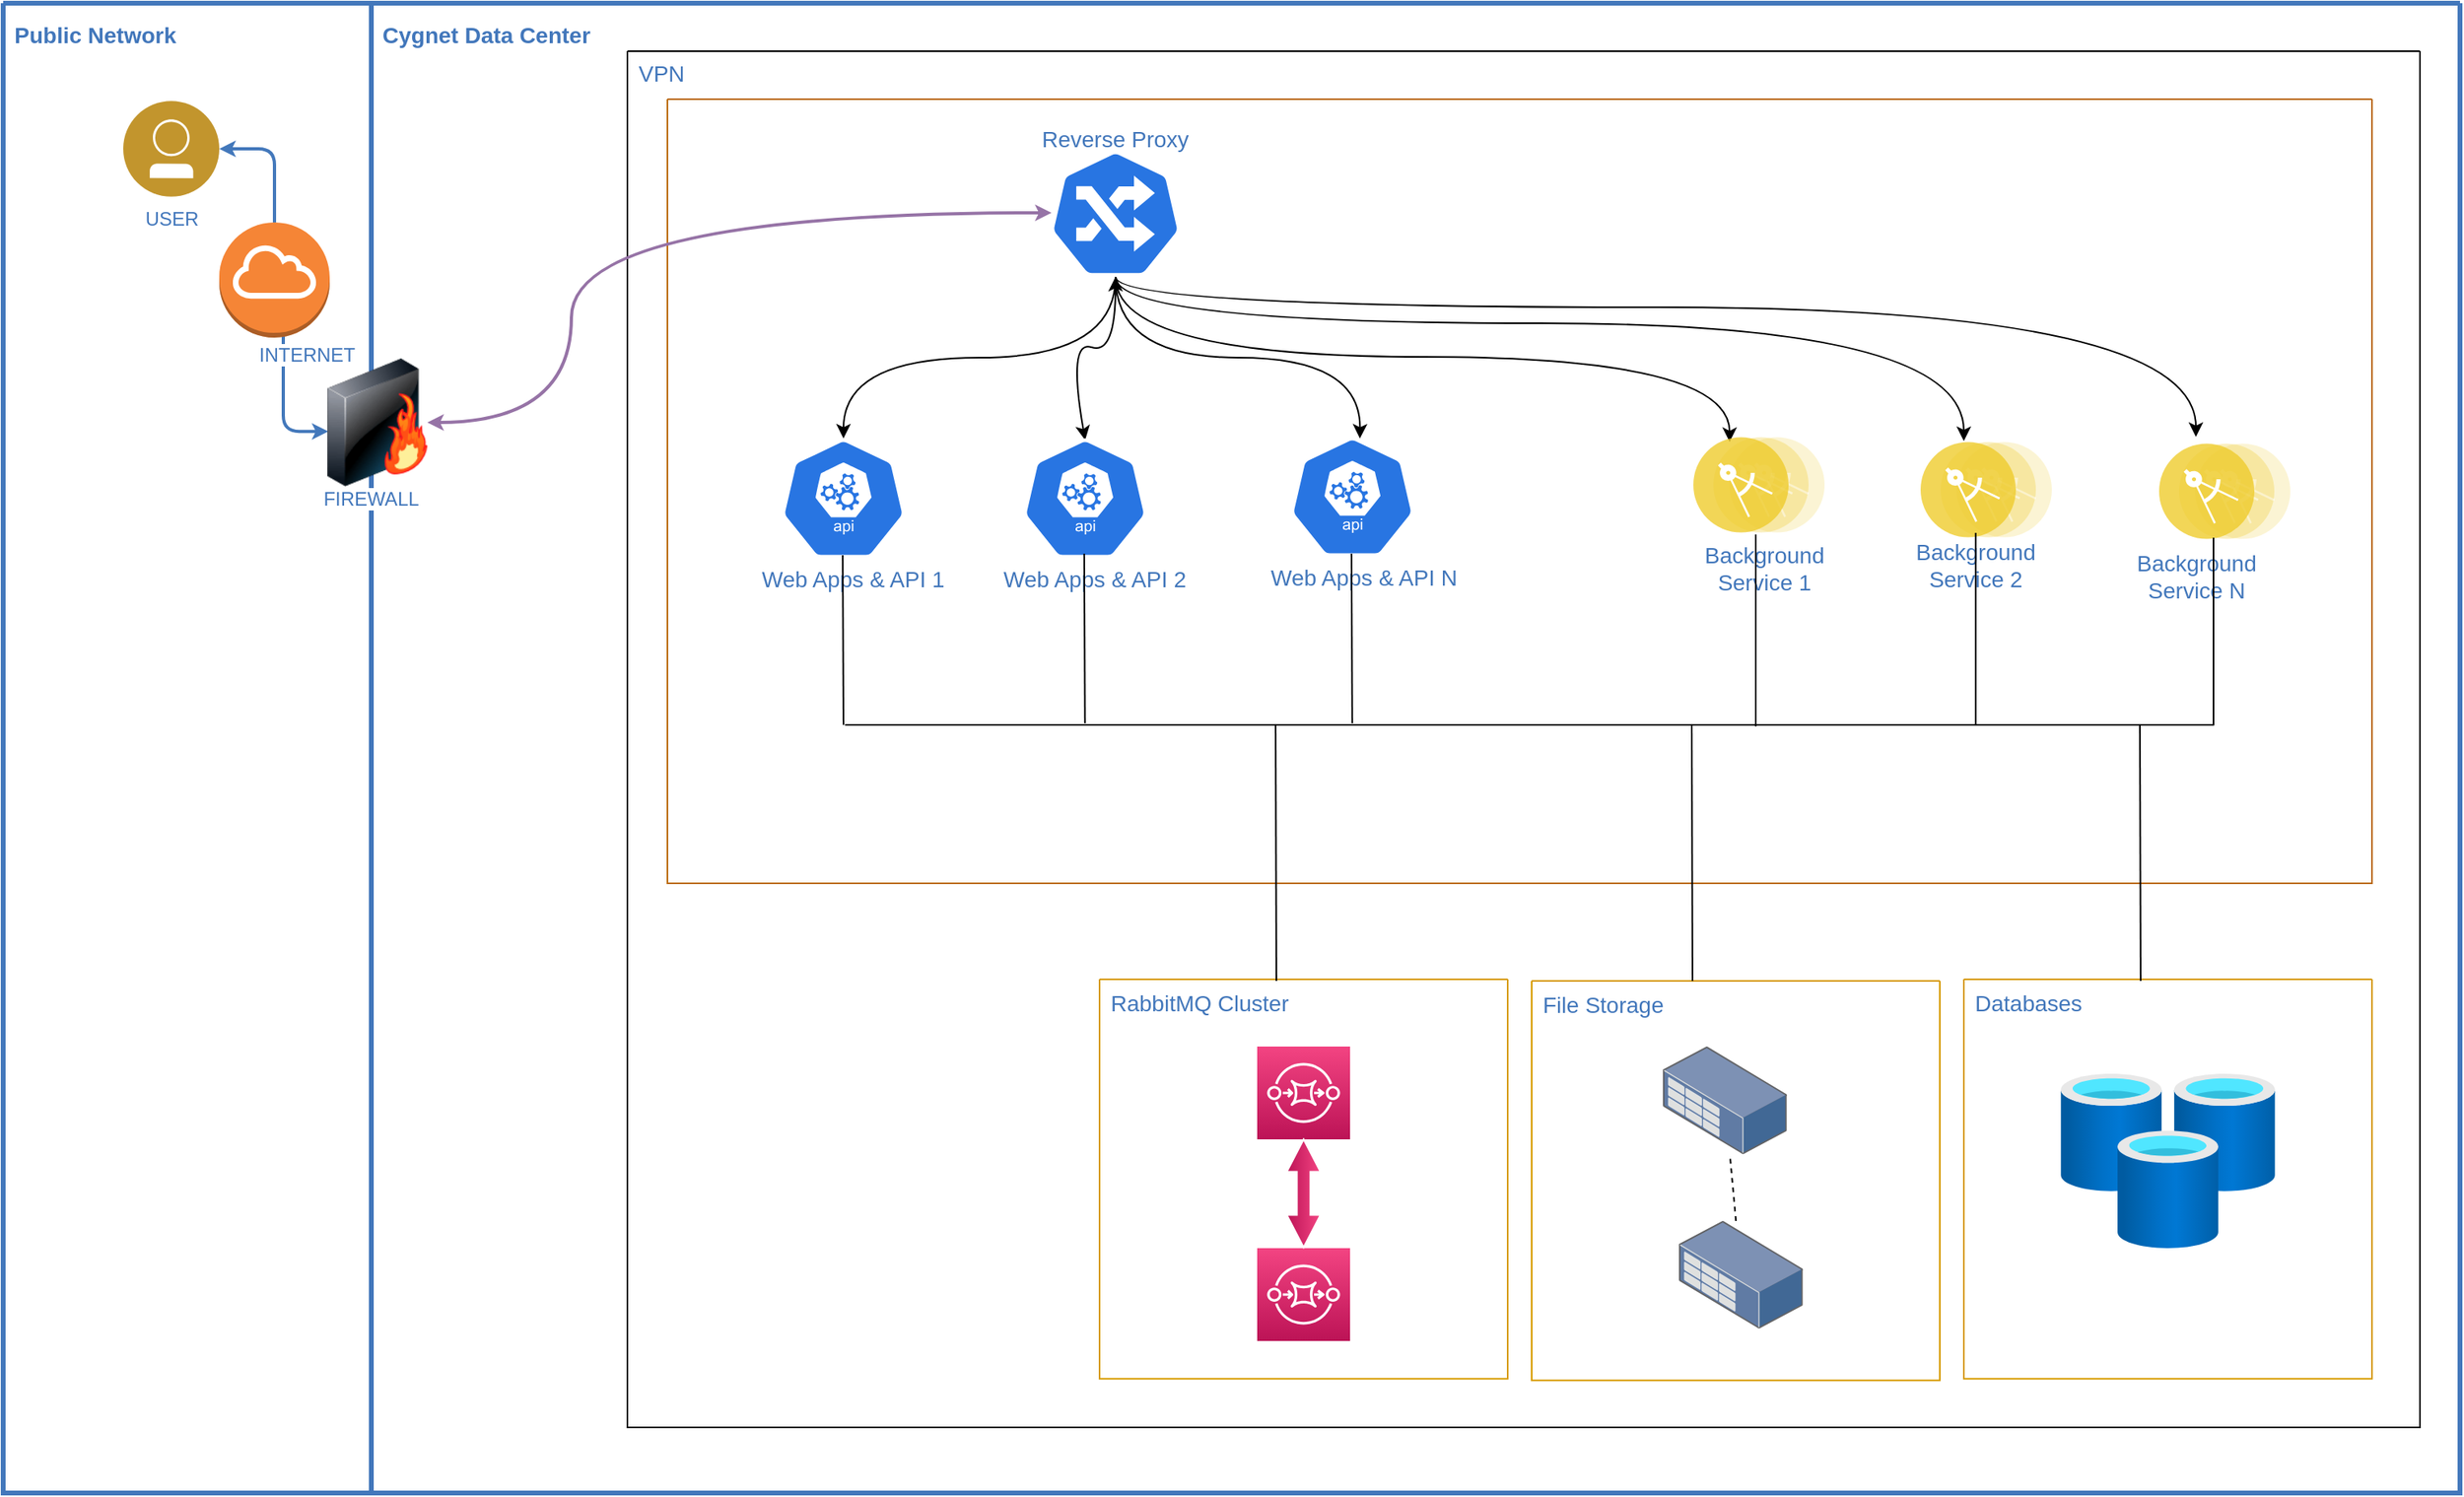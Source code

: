 <mxfile version="20.8.16" type="github">
  <diagram id="2f404044-711c-603c-8f00-f6bb4c023d3c" name="Page-1">
    <mxGraphModel dx="880" dy="427" grid="1" gridSize="10" guides="1" tooltips="1" connect="1" arrows="1" fold="1" page="1" pageScale="1" pageWidth="1169" pageHeight="827" background="#ffffff" math="0" shadow="0">
      <root>
        <mxCell id="0" />
        <mxCell id="1" parent="0" />
        <mxCell id="21" value="" style="swimlane;shadow=0;strokeColor=#4277BB;fillColor=#ffffff;fontColor=none;align=right;startSize=0;collapsible=0;noLabel=1;strokeWidth=3;" parent="1" vertex="1">
          <mxGeometry x="65" y="49" width="1535" height="931" as="geometry" />
        </mxCell>
        <mxCell id="22" value="Public Network" style="text;html=1;align=left;verticalAlign=middle;fontColor=#4277BB;shadow=0;dashed=0;strokeColor=none;fillColor=none;labelBackgroundColor=none;fontStyle=1;fontSize=14;spacingLeft=5;" parent="21" vertex="1">
          <mxGeometry y="10" width="150" height="20" as="geometry" />
        </mxCell>
        <mxCell id="44" value="" style="line;strokeWidth=3;direction=south;html=1;shadow=0;labelBackgroundColor=none;fillColor=none;gradientColor=none;fontSize=12;fontColor=#4277BB;align=right;strokeColor=#4277BB;" parent="21" vertex="1">
          <mxGeometry x="225" width="10" height="930" as="geometry" />
        </mxCell>
        <mxCell id="48" value="Cygnet Data Center" style="text;html=1;align=left;verticalAlign=middle;fontColor=#4277BB;shadow=0;dashed=0;strokeColor=none;fillColor=none;labelBackgroundColor=none;fontStyle=1;fontSize=14;spacingLeft=5;" parent="21" vertex="1">
          <mxGeometry x="230" y="10" width="150" height="20" as="geometry" />
        </mxCell>
        <mxCell id="lown9K5yKBKj89JTiUl6-62" style="edgeStyle=orthogonalEdgeStyle;comic=0;html=1;exitX=1;exitY=0.5;entryX=0;entryY=0.25;startArrow=none;startFill=1;endArrow=classic;endFill=1;jettySize=auto;orthogonalLoop=1;strokeColor=#4378BB;strokeWidth=2;fontFamily=Helvetica;fontSize=19;fontColor=#CC99FF;endSize=4;startSize=4;" parent="21" source="lown9K5yKBKj89JTiUl6-67" edge="1">
          <mxGeometry relative="1" as="geometry">
            <Array as="points">
              <mxPoint x="175" y="173" />
              <mxPoint x="175" y="268" />
            </Array>
            <mxPoint x="203.167" y="267.584" as="targetPoint" />
          </mxGeometry>
        </mxCell>
        <mxCell id="lown9K5yKBKj89JTiUl6-63" value="USER" style="aspect=fixed;perimeter=ellipsePerimeter;html=1;align=center;shadow=0;dashed=0;image;image=img/lib/ibm/users/user.svg;labelBackgroundColor=#ffffff;strokeColor=#666666;strokeWidth=3;fillColor=#C2952D;gradientColor=none;fontSize=12;fontColor=#4277BB;" parent="21" vertex="1">
          <mxGeometry x="75" y="61" width="60" height="60" as="geometry" />
        </mxCell>
        <mxCell id="lown9K5yKBKj89JTiUl6-65" value="" style="image;html=1;image=img/lib/clip_art/networking/Firewall-page1_128x128.png" parent="21" vertex="1">
          <mxGeometry x="194" y="222" width="80" height="80" as="geometry" />
        </mxCell>
        <mxCell id="lown9K5yKBKj89JTiUl6-66" value="&lt;span style=&quot;color: rgb(66 , 119 , 187) ; background-color: rgb(255 , 255 , 255)&quot;&gt;FIREWALL&lt;/span&gt;" style="text;html=1;strokeColor=none;fillColor=none;align=center;verticalAlign=middle;whiteSpace=wrap;rounded=0;" parent="21" vertex="1">
          <mxGeometry x="210" y="305" width="40" height="10" as="geometry" />
        </mxCell>
        <mxCell id="lown9K5yKBKj89JTiUl6-67" value="" style="outlineConnect=0;dashed=0;verticalLabelPosition=bottom;verticalAlign=top;align=center;html=1;shape=mxgraph.aws3.internet_gateway;fillColor=#F58536;gradientColor=none;" parent="21" vertex="1">
          <mxGeometry x="135" y="137" width="69" height="72" as="geometry" />
        </mxCell>
        <mxCell id="lown9K5yKBKj89JTiUl6-68" value="" style="edgeStyle=orthogonalEdgeStyle;comic=0;html=1;exitX=1;exitY=0.5;entryX=0.5;entryY=0;startArrow=classic;startFill=1;endArrow=none;endFill=1;jettySize=auto;orthogonalLoop=1;strokeColor=#4378BB;strokeWidth=2;fontFamily=Helvetica;fontSize=19;fontColor=#CC99FF;endSize=4;startSize=4;entryDx=0;entryDy=0;entryPerimeter=0;" parent="21" source="lown9K5yKBKj89JTiUl6-63" target="lown9K5yKBKj89JTiUl6-67" edge="1">
          <mxGeometry relative="1" as="geometry">
            <Array as="points" />
            <mxPoint x="155.0" y="91" as="sourcePoint" />
            <mxPoint x="223.167" y="267.584" as="targetPoint" />
          </mxGeometry>
        </mxCell>
        <mxCell id="lown9K5yKBKj89JTiUl6-71" value="&lt;span style=&quot;color: rgb(66 , 119 , 187) ; background-color: rgb(255 , 255 , 255)&quot;&gt;INTERNET&lt;/span&gt;" style="text;html=1;strokeColor=none;fillColor=none;align=center;verticalAlign=middle;whiteSpace=wrap;rounded=0;" parent="21" vertex="1">
          <mxGeometry x="170" y="215" width="40" height="10" as="geometry" />
        </mxCell>
        <mxCell id="lown9K5yKBKj89JTiUl6-100" value="" style="swimlane;shadow=0;strokeColor=#BB6A0D;fillColor=#ffffff;fontColor=#4277BB;align=right;startSize=0;collapsible=0;strokeWidth=1;" parent="21" vertex="1">
          <mxGeometry x="415" y="60" width="1065" height="490" as="geometry" />
        </mxCell>
        <mxCell id="lown9K5yKBKj89JTiUl6-107" style="edgeStyle=orthogonalEdgeStyle;curved=1;orthogonalLoop=1;jettySize=auto;html=1;entryX=0.5;entryY=0;entryDx=0;entryDy=0;strokeColor=#000000;exitX=0.5;exitY=1;exitDx=0;exitDy=0;exitPerimeter=0;entryPerimeter=0;" parent="lown9K5yKBKj89JTiUl6-100" source="lown9K5yKBKj89JTiUl6-118" target="lown9K5yKBKj89JTiUl6-232" edge="1">
          <mxGeometry relative="1" as="geometry">
            <mxPoint x="136.975" y="213.037" as="targetPoint" />
          </mxGeometry>
        </mxCell>
        <mxCell id="lown9K5yKBKj89JTiUl6-108" value="Reverse Proxy" style="text;html=1;align=left;verticalAlign=top;fontColor=#4277BB;shadow=0;dashed=0;strokeColor=none;fillColor=none;labelBackgroundColor=none;fontStyle=0;fontSize=14;spacingLeft=5;" parent="lown9K5yKBKj89JTiUl6-100" vertex="1">
          <mxGeometry x="227" y="10" width="120" height="24" as="geometry" />
        </mxCell>
        <mxCell id="lown9K5yKBKj89JTiUl6-113" style="edgeStyle=orthogonalEdgeStyle;curved=1;orthogonalLoop=1;jettySize=auto;html=1;exitX=0.5;exitY=1;exitDx=0;exitDy=0;exitPerimeter=0;entryX=0.373;entryY=-0.05;entryDx=0;entryDy=0;entryPerimeter=0;strokeColor=#000000;" parent="lown9K5yKBKj89JTiUl6-100" source="lown9K5yKBKj89JTiUl6-118" edge="1">
          <mxGeometry relative="1" as="geometry">
            <mxPoint x="432.666" y="212" as="targetPoint" />
          </mxGeometry>
        </mxCell>
        <mxCell id="lown9K5yKBKj89JTiUl6-114" style="edgeStyle=orthogonalEdgeStyle;orthogonalLoop=1;jettySize=auto;html=1;exitX=0.5;exitY=1;exitDx=0;exitDy=0;exitPerimeter=0;entryX=0.25;entryY=0;entryDx=0;entryDy=0;strokeColor=#000000;curved=1;" parent="lown9K5yKBKj89JTiUl6-100" source="lown9K5yKBKj89JTiUl6-118" target="lown9K5yKBKj89JTiUl6-135" edge="1">
          <mxGeometry relative="1" as="geometry" />
        </mxCell>
        <mxCell id="lown9K5yKBKj89JTiUl6-115" style="edgeStyle=orthogonalEdgeStyle;curved=1;orthogonalLoop=1;jettySize=auto;html=1;exitX=0.5;exitY=1;exitDx=0;exitDy=0;exitPerimeter=0;strokeColor=#000000;entryX=0.333;entryY=-0.006;entryDx=0;entryDy=0;entryPerimeter=0;" parent="lown9K5yKBKj89JTiUl6-100" source="lown9K5yKBKj89JTiUl6-118" target="lown9K5yKBKj89JTiUl6-137" edge="1">
          <mxGeometry relative="1" as="geometry">
            <Array as="points">
              <mxPoint x="280" y="140" />
              <mxPoint x="810" y="140" />
              <mxPoint x="810" y="214" />
            </Array>
            <mxPoint x="824" y="217" as="targetPoint" />
          </mxGeometry>
        </mxCell>
        <mxCell id="lown9K5yKBKj89JTiUl6-116" style="edgeStyle=orthogonalEdgeStyle;curved=1;orthogonalLoop=1;jettySize=auto;html=1;exitX=0.5;exitY=1;exitDx=0;exitDy=0;exitPerimeter=0;strokeColor=#000000;" parent="lown9K5yKBKj89JTiUl6-100" source="lown9K5yKBKj89JTiUl6-118" edge="1">
          <mxGeometry relative="1" as="geometry">
            <Array as="points">
              <mxPoint x="280" y="130" />
              <mxPoint x="955" y="130" />
            </Array>
            <mxPoint x="955" y="211" as="targetPoint" />
          </mxGeometry>
        </mxCell>
        <mxCell id="lown9K5yKBKj89JTiUl6-118" value="" style="html=1;dashed=0;whitespace=wrap;fillColor=#2875E2;strokeColor=#ffffff;points=[[0.005,0.63,0],[0.1,0.2,0],[0.9,0.2,0],[0.5,0,0],[0.995,0.63,0],[0.72,0.99,0],[0.5,1,0],[0.28,0.99,0]];shape=mxgraph.kubernetes.icon;prIcon=ing" parent="lown9K5yKBKj89JTiUl6-100" vertex="1">
          <mxGeometry x="220" y="32" width="120" height="79" as="geometry" />
        </mxCell>
        <mxCell id="lown9K5yKBKj89JTiUl6-123" value="" style="html=1;labelBackgroundColor=#ffffff;startArrow=classic;startFill=1;startSize=6;endArrow=classic;endFill=1;endSize=6;jettySize=auto;orthogonalLoop=1;strokeWidth=1;fontSize=14;entryX=0.5;entryY=1;entryDx=0;entryDy=0;curved=1;exitX=0.25;exitY=0;exitDx=0;exitDy=0;entryPerimeter=0;" parent="lown9K5yKBKj89JTiUl6-100" target="lown9K5yKBKj89JTiUl6-118" edge="1">
          <mxGeometry width="60" height="60" relative="1" as="geometry">
            <mxPoint x="261.025" y="213.037" as="sourcePoint" />
            <mxPoint x="390" y="290" as="targetPoint" />
            <Array as="points">
              <mxPoint x="250" y="150" />
              <mxPoint x="280" y="160" />
            </Array>
          </mxGeometry>
        </mxCell>
        <mxCell id="lown9K5yKBKj89JTiUl6-135" value="" style="aspect=fixed;perimeter=ellipsePerimeter;html=1;align=center;shadow=0;dashed=0;image;image=img/lib/ibm/applications/microservice.svg;labelBackgroundColor=#ffffff;strokeColor=#666666;strokeWidth=3;fillColor=#C2952D;gradientColor=none;fontSize=12;fontColor=#4277BB;" parent="lown9K5yKBKj89JTiUl6-100" vertex="1">
          <mxGeometry x="641.0" y="211" width="82" height="60" as="geometry" />
        </mxCell>
        <mxCell id="lown9K5yKBKj89JTiUl6-136" value="Background&lt;br&gt;Service 1" style="text;html=1;align=center;verticalAlign=top;fontColor=#4277BB;shadow=0;dashed=0;strokeColor=none;fillColor=none;labelBackgroundColor=none;fontStyle=0;fontSize=14;spacingLeft=5;" parent="lown9K5yKBKj89JTiUl6-100" vertex="1">
          <mxGeometry x="641.0" y="270" width="83.38" height="20" as="geometry" />
        </mxCell>
        <mxCell id="lown9K5yKBKj89JTiUl6-137" value="" style="aspect=fixed;perimeter=ellipsePerimeter;html=1;align=center;shadow=0;dashed=0;image;image=img/lib/ibm/applications/microservice.svg;labelBackgroundColor=#ffffff;strokeColor=#666666;strokeWidth=3;fillColor=#C2952D;gradientColor=none;fontSize=12;fontColor=#4277BB;" parent="lown9K5yKBKj89JTiUl6-100" vertex="1">
          <mxGeometry x="783.0" y="214" width="82" height="60" as="geometry" />
        </mxCell>
        <mxCell id="lown9K5yKBKj89JTiUl6-138" value="Background&lt;br&gt;Service 2" style="text;html=1;align=center;verticalAlign=top;fontColor=#4277BB;shadow=0;dashed=0;strokeColor=none;fillColor=none;labelBackgroundColor=none;fontStyle=0;fontSize=14;spacingLeft=5;" parent="lown9K5yKBKj89JTiUl6-100" vertex="1">
          <mxGeometry x="772.62" y="268" width="83.38" height="20" as="geometry" />
        </mxCell>
        <mxCell id="lown9K5yKBKj89JTiUl6-139" value="" style="aspect=fixed;perimeter=ellipsePerimeter;html=1;align=center;shadow=0;dashed=0;image;image=img/lib/ibm/applications/microservice.svg;labelBackgroundColor=#ffffff;strokeColor=#666666;strokeWidth=3;fillColor=#C2952D;gradientColor=none;fontSize=12;fontColor=#4277BB;" parent="lown9K5yKBKj89JTiUl6-100" vertex="1">
          <mxGeometry x="932.0" y="215" width="82" height="60" as="geometry" />
        </mxCell>
        <mxCell id="lown9K5yKBKj89JTiUl6-140" value="Background&lt;br&gt;Service N" style="text;html=1;align=center;verticalAlign=top;fontColor=#4277BB;shadow=0;dashed=0;strokeColor=none;fillColor=none;labelBackgroundColor=none;fontStyle=0;fontSize=14;spacingLeft=5;" parent="lown9K5yKBKj89JTiUl6-100" vertex="1">
          <mxGeometry x="911" y="275" width="83.38" height="20" as="geometry" />
        </mxCell>
        <mxCell id="lown9K5yKBKj89JTiUl6-232" value="" style="html=1;dashed=0;whitespace=wrap;fillColor=#2875E2;strokeColor=#ffffff;points=[[0.005,0.63,0],[0.1,0.2,0],[0.9,0.2,0],[0.5,0,0],[0.995,0.63,0],[0.72,0.99,0],[0.5,1,0],[0.28,0.99,0]];shape=mxgraph.kubernetes.icon;prIcon=api;labelBackgroundColor=#ffffff;" parent="lown9K5yKBKj89JTiUl6-100" vertex="1">
          <mxGeometry x="60" y="212" width="100" height="75" as="geometry" />
        </mxCell>
        <mxCell id="lown9K5yKBKj89JTiUl6-234" value="&lt;div style=&quot;text-align: center&quot;&gt;Web Apps &amp;amp; API 1&lt;/div&gt;" style="text;html=1;align=left;verticalAlign=top;fontColor=#4277BB;shadow=0;dashed=0;strokeColor=none;fillColor=none;labelBackgroundColor=none;fontStyle=0;fontSize=14;spacingLeft=5;" parent="lown9K5yKBKj89JTiUl6-100" vertex="1">
          <mxGeometry x="52" y="285" width="83.38" height="20" as="geometry" />
        </mxCell>
        <mxCell id="lown9K5yKBKj89JTiUl6-237" value="" style="html=1;dashed=0;whitespace=wrap;fillColor=#2875E2;strokeColor=#ffffff;points=[[0.005,0.63,0],[0.1,0.2,0],[0.9,0.2,0],[0.5,0,0],[0.995,0.63,0],[0.72,0.99,0],[0.5,1,0],[0.28,0.99,0]];shape=mxgraph.kubernetes.icon;prIcon=api;labelBackgroundColor=#ffffff;" parent="lown9K5yKBKj89JTiUl6-100" vertex="1">
          <mxGeometry x="211" y="212" width="100" height="75" as="geometry" />
        </mxCell>
        <mxCell id="lown9K5yKBKj89JTiUl6-238" value="&lt;div style=&quot;text-align: center&quot;&gt;Web Apps &amp;amp; API 2&lt;/div&gt;" style="text;html=1;align=left;verticalAlign=top;fontColor=#4277BB;shadow=0;dashed=0;strokeColor=none;fillColor=none;labelBackgroundColor=none;fontStyle=0;fontSize=14;spacingLeft=5;" parent="lown9K5yKBKj89JTiUl6-100" vertex="1">
          <mxGeometry x="203" y="285" width="83.38" height="20" as="geometry" />
        </mxCell>
        <mxCell id="lown9K5yKBKj89JTiUl6-239" value="" style="html=1;dashed=0;whitespace=wrap;fillColor=#2875E2;strokeColor=#ffffff;points=[[0.005,0.63,0],[0.1,0.2,0],[0.9,0.2,0],[0.5,0,0],[0.995,0.63,0],[0.72,0.99,0],[0.5,1,0],[0.28,0.99,0]];shape=mxgraph.kubernetes.icon;prIcon=api;labelBackgroundColor=#ffffff;" parent="lown9K5yKBKj89JTiUl6-100" vertex="1">
          <mxGeometry x="378" y="211" width="100" height="75" as="geometry" />
        </mxCell>
        <mxCell id="lown9K5yKBKj89JTiUl6-240" value="&lt;div style=&quot;text-align: center&quot;&gt;Web Apps &amp;amp; API N&lt;/div&gt;" style="text;html=1;align=left;verticalAlign=top;fontColor=#4277BB;shadow=0;dashed=0;strokeColor=none;fillColor=none;labelBackgroundColor=none;fontStyle=0;fontSize=14;spacingLeft=5;" parent="lown9K5yKBKj89JTiUl6-100" vertex="1">
          <mxGeometry x="370" y="284" width="83.38" height="20" as="geometry" />
        </mxCell>
        <mxCell id="lown9K5yKBKj89JTiUl6-338" value="" style="endArrow=none;html=1;entryX=0.75;entryY=0;entryDx=0;entryDy=0;" parent="lown9K5yKBKj89JTiUl6-100" edge="1">
          <mxGeometry width="50" height="50" relative="1" as="geometry">
            <mxPoint x="260.88" y="390" as="sourcePoint" />
            <mxPoint x="260.415" y="284" as="targetPoint" />
          </mxGeometry>
        </mxCell>
        <mxCell id="lown9K5yKBKj89JTiUl6-339" value="" style="endArrow=none;html=1;entryX=0.75;entryY=0;entryDx=0;entryDy=0;" parent="lown9K5yKBKj89JTiUl6-100" edge="1">
          <mxGeometry width="50" height="50" relative="1" as="geometry">
            <mxPoint x="427.88" y="390" as="sourcePoint" />
            <mxPoint x="427.415" y="284" as="targetPoint" />
          </mxGeometry>
        </mxCell>
        <mxCell id="lown9K5yKBKj89JTiUl6-341" value="" style="endArrow=none;html=1;entryX=0.75;entryY=0;entryDx=0;entryDy=0;" parent="lown9K5yKBKj89JTiUl6-100" edge="1">
          <mxGeometry width="50" height="50" relative="1" as="geometry">
            <mxPoint x="817.41" y="391" as="sourcePoint" />
            <mxPoint x="817.415" y="271" as="targetPoint" />
          </mxGeometry>
        </mxCell>
        <mxCell id="lown9K5yKBKj89JTiUl6-342" value="" style="endArrow=none;html=1;entryX=0.75;entryY=0;entryDx=0;entryDy=0;" parent="lown9K5yKBKj89JTiUl6-100" edge="1">
          <mxGeometry width="50" height="50" relative="1" as="geometry">
            <mxPoint x="966" y="391" as="sourcePoint" />
            <mxPoint x="966.005" y="274" as="targetPoint" />
          </mxGeometry>
        </mxCell>
        <mxCell id="lown9K5yKBKj89JTiUl6-205" value="" style="swimlane;shadow=0;strokeColor=#d79b00;fillColor=#ffe6cc;align=right;startSize=0;collapsible=0;strokeWidth=1;" parent="21" vertex="1">
          <mxGeometry x="685" y="610" width="255" height="249.66" as="geometry" />
        </mxCell>
        <mxCell id="lown9K5yKBKj89JTiUl6-206" value="RabbitMQ Cluster" style="text;html=1;align=left;verticalAlign=top;fontColor=#4277BB;shadow=0;dashed=0;strokeColor=none;fillColor=none;labelBackgroundColor=none;fontStyle=0;fontSize=14;spacingLeft=5;" parent="lown9K5yKBKj89JTiUl6-205" vertex="1">
          <mxGeometry x="7.105e-15" width="181" height="24" as="geometry" />
        </mxCell>
        <mxCell id="lown9K5yKBKj89JTiUl6-207" value="" style="points=[[0,0,0],[0.25,0,0],[0.5,0,0],[0.75,0,0],[1,0,0],[0,1,0],[0.25,1,0],[0.5,1,0],[0.75,1,0],[1,1,0],[0,0.25,0],[0,0.5,0],[0,0.75,0],[1,0.25,0],[1,0.5,0],[1,0.75,0]];outlineConnect=0;fontColor=#232F3E;gradientColor=#F34482;gradientDirection=north;fillColor=#BC1356;strokeColor=#ffffff;dashed=0;verticalLabelPosition=bottom;verticalAlign=top;align=center;html=1;fontSize=12;fontStyle=0;aspect=fixed;shape=mxgraph.aws4.resourceIcon;resIcon=mxgraph.aws4.sqs;labelBackgroundColor=#ffffff;" parent="lown9K5yKBKj89JTiUl6-205" vertex="1">
          <mxGeometry x="98.5" y="42" width="58" height="58" as="geometry" />
        </mxCell>
        <mxCell id="lown9K5yKBKj89JTiUl6-208" value="" style="points=[[0,0,0],[0.25,0,0],[0.5,0,0],[0.75,0,0],[1,0,0],[0,1,0],[0.25,1,0],[0.5,1,0],[0.75,1,0],[1,1,0],[0,0.25,0],[0,0.5,0],[0,0.75,0],[1,0.25,0],[1,0.5,0],[1,0.75,0]];outlineConnect=0;fontColor=#232F3E;gradientColor=#F34482;gradientDirection=north;fillColor=#BC1356;strokeColor=#ffffff;dashed=0;verticalLabelPosition=bottom;verticalAlign=top;align=center;html=1;fontSize=12;fontStyle=0;aspect=fixed;shape=mxgraph.aws4.resourceIcon;resIcon=mxgraph.aws4.sqs;labelBackgroundColor=#ffffff;" parent="lown9K5yKBKj89JTiUl6-205" vertex="1">
          <mxGeometry x="98.5" y="168" width="58" height="58" as="geometry" />
        </mxCell>
        <mxCell id="lown9K5yKBKj89JTiUl6-209" value="" style="shape=doubleArrow;whiteSpace=wrap;html=1;arrowWidth=0.4;arrowSize=0.3;dashed=0;fontColor=#232F3E;fontStyle=0;verticalAlign=top;strokeColor=#ffffff;fillColor=#BC1356;gradientColor=#F34482;gradientDirection=north;labelBackgroundColor=#ffffff;rotation=90;" parent="lown9K5yKBKj89JTiUl6-205" vertex="1">
          <mxGeometry x="93.75" y="123.25" width="67.5" height="21" as="geometry" />
        </mxCell>
        <mxCell id="lown9K5yKBKj89JTiUl6-222" value="" style="swimlane;shadow=0;strokeColor=#d79b00;fillColor=#ffe6cc;align=right;startSize=0;collapsible=0;strokeWidth=1;" parent="21" vertex="1">
          <mxGeometry x="1225" y="610" width="255" height="249.66" as="geometry" />
        </mxCell>
        <mxCell id="lown9K5yKBKj89JTiUl6-223" value="Databases" style="text;html=1;align=left;verticalAlign=top;fontColor=#4277BB;shadow=0;dashed=0;strokeColor=none;fillColor=none;labelBackgroundColor=none;fontStyle=0;fontSize=14;spacingLeft=5;" parent="lown9K5yKBKj89JTiUl6-222" vertex="1">
          <mxGeometry x="7.105e-15" width="181" height="24" as="geometry" />
        </mxCell>
        <mxCell id="lown9K5yKBKj89JTiUl6-231" value="" style="aspect=fixed;html=1;points=[];align=center;image;fontSize=12;image=img/lib/azure2/databases/Cache_Redis.svg;labelBackgroundColor=#ffffff;" parent="lown9K5yKBKj89JTiUl6-222" vertex="1">
          <mxGeometry x="60.42" y="59" width="134.15" height="109" as="geometry" />
        </mxCell>
        <mxCell id="lown9K5yKBKj89JTiUl6-229" value="" style="points=[];aspect=fixed;html=1;align=center;shadow=0;dashed=0;image;image=img/lib/allied_telesis/storage/Datacenter_Server_Rack_Storage_Unit_Small.svg;labelBackgroundColor=#ffffff;" parent="21" vertex="1">
          <mxGeometry x="1047" y="761" width="77.4" height="67.2" as="geometry" />
        </mxCell>
        <mxCell id="lown9K5yKBKj89JTiUl6-291" value="" style="swimlane;shadow=0;strokeColor=#000000;fillColor=#ffe6cc;align=right;startSize=0;collapsible=0;strokeWidth=1;" parent="21" vertex="1">
          <mxGeometry x="390" y="30" width="1120" height="860" as="geometry" />
        </mxCell>
        <mxCell id="lown9K5yKBKj89JTiUl6-336" value="" style="endArrow=none;html=1;" parent="lown9K5yKBKj89JTiUl6-291" edge="1">
          <mxGeometry width="50" height="50" relative="1" as="geometry">
            <mxPoint x="136" y="421" as="sourcePoint" />
            <mxPoint x="206" y="421" as="targetPoint" />
            <Array as="points">
              <mxPoint x="996" y="421" />
            </Array>
          </mxGeometry>
        </mxCell>
        <mxCell id="lown9K5yKBKj89JTiUl6-101" value="VPN" style="text;html=1;align=left;verticalAlign=top;fontColor=#4277BB;shadow=0;dashed=0;strokeColor=none;fillColor=none;labelBackgroundColor=none;fontStyle=0;fontSize=14;spacingLeft=5;" parent="lown9K5yKBKj89JTiUl6-291" vertex="1">
          <mxGeometry y="-0.69" width="120" height="26" as="geometry" />
        </mxCell>
        <mxCell id="lown9K5yKBKj89JTiUl6-144" style="edgeStyle=orthogonalEdgeStyle;html=1;labelBackgroundColor=#ffffff;startArrow=classic;startFill=1;startSize=4;endArrow=classic;endFill=1;endSize=4;jettySize=auto;orthogonalLoop=1;strokeWidth=2;fontSize=19;fontColor=#CC99FF;elbow=vertical;fillColor=#e1d5e7;strokeColor=#9673a6;rounded=0;curved=1;" parent="1" edge="1">
          <mxGeometry relative="1" as="geometry">
            <mxPoint x="720" y="180" as="targetPoint" />
            <Array as="points">
              <mxPoint x="420" y="311" />
              <mxPoint x="420" y="180" />
            </Array>
            <mxPoint x="330" y="311" as="sourcePoint" />
          </mxGeometry>
        </mxCell>
        <mxCell id="lown9K5yKBKj89JTiUl6-217" value="" style="swimlane;shadow=0;strokeColor=#d79b00;fillColor=#ffe6cc;align=right;startSize=0;collapsible=0;strokeWidth=1;" parent="1" vertex="1">
          <mxGeometry x="1020" y="660" width="255" height="249.66" as="geometry" />
        </mxCell>
        <mxCell id="lown9K5yKBKj89JTiUl6-218" value="File Storage" style="text;html=1;align=left;verticalAlign=top;fontColor=#4277BB;shadow=0;dashed=0;strokeColor=none;fillColor=none;labelBackgroundColor=none;fontStyle=0;fontSize=14;spacingLeft=5;" parent="lown9K5yKBKj89JTiUl6-217" vertex="1">
          <mxGeometry x="7.105e-15" width="181" height="24" as="geometry" />
        </mxCell>
        <mxCell id="lown9K5yKBKj89JTiUl6-228" value="" style="points=[];aspect=fixed;html=1;align=center;shadow=0;dashed=0;image;image=img/lib/allied_telesis/storage/Datacenter_Server_Rack_Storage_Unit_Small.svg;labelBackgroundColor=#ffffff;" parent="lown9K5yKBKj89JTiUl6-217" vertex="1">
          <mxGeometry x="82" y="41" width="77.4" height="67.2" as="geometry" />
        </mxCell>
        <mxCell id="lown9K5yKBKj89JTiUl6-230" value="" style="endArrow=none;dashed=1;html=1;" parent="1" source="lown9K5yKBKj89JTiUl6-229" target="lown9K5yKBKj89JTiUl6-228" edge="1">
          <mxGeometry width="50" height="50" relative="1" as="geometry">
            <mxPoint x="1130" y="810" as="sourcePoint" />
            <mxPoint x="1150" y="770" as="targetPoint" />
          </mxGeometry>
        </mxCell>
        <mxCell id="lown9K5yKBKj89JTiUl6-337" value="" style="endArrow=none;html=1;entryX=0.75;entryY=0;entryDx=0;entryDy=0;" parent="1" edge="1">
          <mxGeometry width="50" height="50" relative="1" as="geometry">
            <mxPoint x="590" y="500" as="sourcePoint" />
            <mxPoint x="589.535" y="394" as="targetPoint" />
          </mxGeometry>
        </mxCell>
        <mxCell id="lown9K5yKBKj89JTiUl6-340" value="" style="endArrow=none;html=1;entryX=0.75;entryY=0;entryDx=0;entryDy=0;" parent="1" edge="1">
          <mxGeometry width="50" height="50" relative="1" as="geometry">
            <mxPoint x="1160" y="501" as="sourcePoint" />
            <mxPoint x="1160.005" y="381" as="targetPoint" />
          </mxGeometry>
        </mxCell>
        <mxCell id="lown9K5yKBKj89JTiUl6-344" value="" style="endArrow=none;html=1;" parent="1" edge="1">
          <mxGeometry width="50" height="50" relative="1" as="geometry">
            <mxPoint x="860.47" y="660" as="sourcePoint" />
            <mxPoint x="860" y="500" as="targetPoint" />
          </mxGeometry>
        </mxCell>
        <mxCell id="lown9K5yKBKj89JTiUl6-345" value="" style="endArrow=none;html=1;" parent="1" edge="1">
          <mxGeometry width="50" height="50" relative="1" as="geometry">
            <mxPoint x="1120.47" y="660" as="sourcePoint" />
            <mxPoint x="1120" y="500" as="targetPoint" />
          </mxGeometry>
        </mxCell>
        <mxCell id="lown9K5yKBKj89JTiUl6-346" value="" style="endArrow=none;html=1;" parent="1" edge="1">
          <mxGeometry width="50" height="50" relative="1" as="geometry">
            <mxPoint x="1400.47" y="660" as="sourcePoint" />
            <mxPoint x="1400" y="500" as="targetPoint" />
          </mxGeometry>
        </mxCell>
      </root>
    </mxGraphModel>
  </diagram>
</mxfile>
